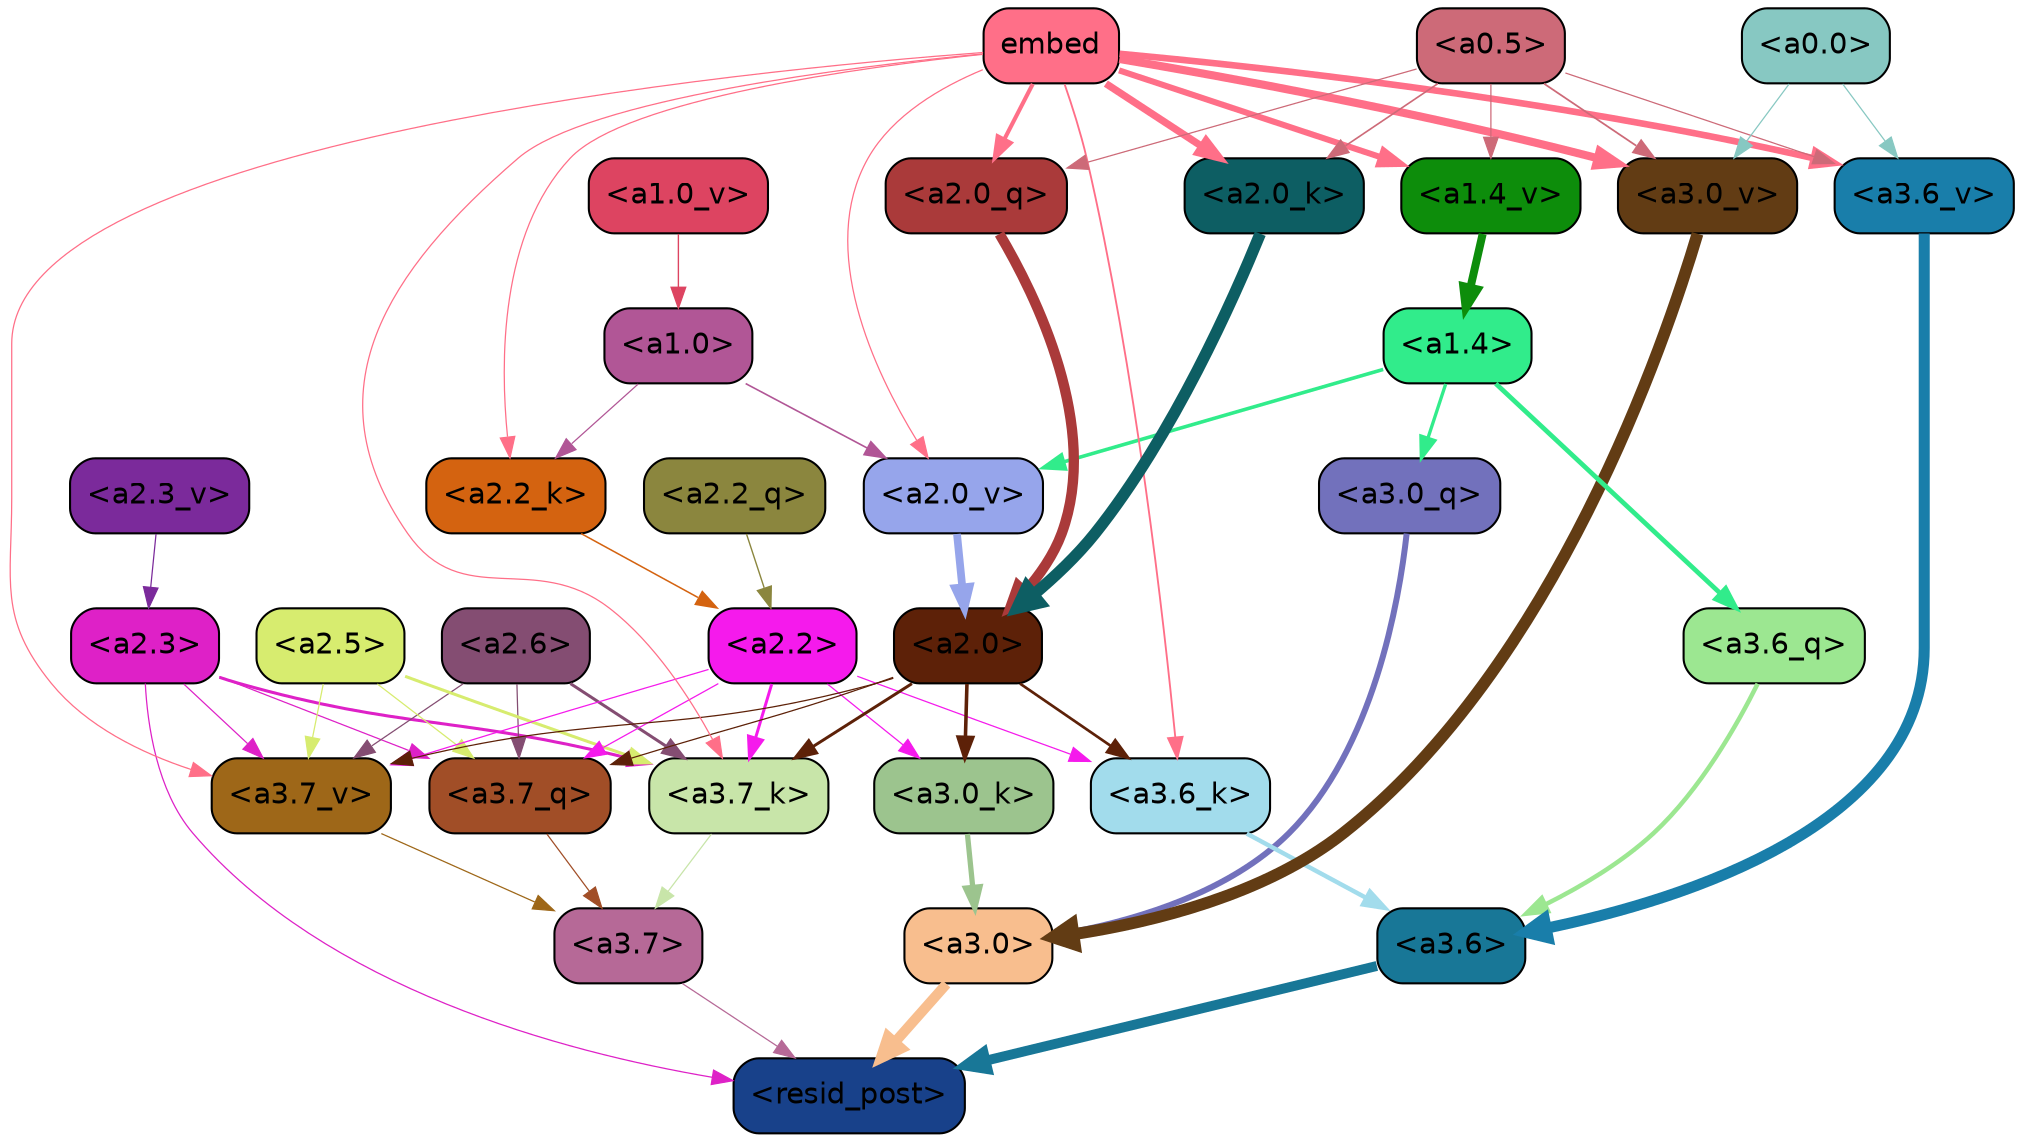 strict digraph "" {
	graph [bgcolor=transparent,
		layout=dot,
		overlap=false,
		splines=true
	];
	"<a3.7>"	[color=black,
		fillcolor="#b66997",
		fontname=Helvetica,
		shape=box,
		style="filled, rounded"];
	"<resid_post>"	[color=black,
		fillcolor="#18418a",
		fontname=Helvetica,
		shape=box,
		style="filled, rounded"];
	"<a3.7>" -> "<resid_post>"	[color="#b66997",
		penwidth=0.6];
	"<a3.6>"	[color=black,
		fillcolor="#187797",
		fontname=Helvetica,
		shape=box,
		style="filled, rounded"];
	"<a3.6>" -> "<resid_post>"	[color="#187797",
		penwidth=4.746312499046326];
	"<a3.0>"	[color=black,
		fillcolor="#f8be8e",
		fontname=Helvetica,
		shape=box,
		style="filled, rounded"];
	"<a3.0>" -> "<resid_post>"	[color="#f8be8e",
		penwidth=4.896343111991882];
	"<a2.3>"	[color=black,
		fillcolor="#de21c7",
		fontname=Helvetica,
		shape=box,
		style="filled, rounded"];
	"<a2.3>" -> "<resid_post>"	[color="#de21c7",
		penwidth=0.6];
	"<a3.7_q>"	[color=black,
		fillcolor="#a14e27",
		fontname=Helvetica,
		shape=box,
		style="filled, rounded"];
	"<a2.3>" -> "<a3.7_q>"	[color="#de21c7",
		penwidth=0.6];
	"<a3.7_k>"	[color=black,
		fillcolor="#c8e5a9",
		fontname=Helvetica,
		shape=box,
		style="filled, rounded"];
	"<a2.3>" -> "<a3.7_k>"	[color="#de21c7",
		penwidth=1.467104621231556];
	"<a3.7_v>"	[color=black,
		fillcolor="#9e6718",
		fontname=Helvetica,
		shape=box,
		style="filled, rounded"];
	"<a2.3>" -> "<a3.7_v>"	[color="#de21c7",
		penwidth=0.6];
	"<a3.7_q>" -> "<a3.7>"	[color="#a14e27",
		penwidth=0.6];
	"<a3.6_q>"	[color=black,
		fillcolor="#9ce791",
		fontname=Helvetica,
		shape=box,
		style="filled, rounded"];
	"<a3.6_q>" -> "<a3.6>"	[color="#9ce791",
		penwidth=2.160832464694977];
	"<a3.0_q>"	[color=black,
		fillcolor="#7271bc",
		fontname=Helvetica,
		shape=box,
		style="filled, rounded"];
	"<a3.0_q>" -> "<a3.0>"	[color="#7271bc",
		penwidth=2.870753765106201];
	"<a3.7_k>" -> "<a3.7>"	[color="#c8e5a9",
		penwidth=0.6];
	"<a3.6_k>"	[color=black,
		fillcolor="#a2dcec",
		fontname=Helvetica,
		shape=box,
		style="filled, rounded"];
	"<a3.6_k>" -> "<a3.6>"	[color="#a2dcec",
		penwidth=2.13908451795578];
	"<a3.0_k>"	[color=black,
		fillcolor="#9cc48e",
		fontname=Helvetica,
		shape=box,
		style="filled, rounded"];
	"<a3.0_k>" -> "<a3.0>"	[color="#9cc48e",
		penwidth=2.520303964614868];
	"<a3.7_v>" -> "<a3.7>"	[color="#9e6718",
		penwidth=0.6];
	"<a3.6_v>"	[color=black,
		fillcolor="#197eaa",
		fontname=Helvetica,
		shape=box,
		style="filled, rounded"];
	"<a3.6_v>" -> "<a3.6>"	[color="#197eaa",
		penwidth=5.297133803367615];
	"<a3.0_v>"	[color=black,
		fillcolor="#623c14",
		fontname=Helvetica,
		shape=box,
		style="filled, rounded"];
	"<a3.0_v>" -> "<a3.0>"	[color="#623c14",
		penwidth=5.680712580680847];
	"<a2.6>"	[color=black,
		fillcolor="#844d72",
		fontname=Helvetica,
		shape=box,
		style="filled, rounded"];
	"<a2.6>" -> "<a3.7_q>"	[color="#844d72",
		penwidth=0.6];
	"<a2.6>" -> "<a3.7_k>"	[color="#844d72",
		penwidth=1.4453159049153328];
	"<a2.6>" -> "<a3.7_v>"	[color="#844d72",
		penwidth=0.6];
	"<a2.5>"	[color=black,
		fillcolor="#d7ec6f",
		fontname=Helvetica,
		shape=box,
		style="filled, rounded"];
	"<a2.5>" -> "<a3.7_q>"	[color="#d7ec6f",
		penwidth=0.6];
	"<a2.5>" -> "<a3.7_k>"	[color="#d7ec6f",
		penwidth=1.4526091292500496];
	"<a2.5>" -> "<a3.7_v>"	[color="#d7ec6f",
		penwidth=0.6];
	"<a2.2>"	[color=black,
		fillcolor="#f51aec",
		fontname=Helvetica,
		shape=box,
		style="filled, rounded"];
	"<a2.2>" -> "<a3.7_q>"	[color="#f51aec",
		penwidth=0.6];
	"<a2.2>" -> "<a3.7_k>"	[color="#f51aec",
		penwidth=1.4310357049107552];
	"<a2.2>" -> "<a3.6_k>"	[color="#f51aec",
		penwidth=0.6];
	"<a2.2>" -> "<a3.0_k>"	[color="#f51aec",
		penwidth=0.6];
	"<a2.2>" -> "<a3.7_v>"	[color="#f51aec",
		penwidth=0.6];
	"<a2.0>"	[color=black,
		fillcolor="#5d2108",
		fontname=Helvetica,
		shape=box,
		style="filled, rounded"];
	"<a2.0>" -> "<a3.7_q>"	[color="#5d2108",
		penwidth=0.6];
	"<a2.0>" -> "<a3.7_k>"	[color="#5d2108",
		penwidth=1.4314699843525887];
	"<a2.0>" -> "<a3.6_k>"	[color="#5d2108",
		penwidth=1.2950235605239868];
	"<a2.0>" -> "<a3.0_k>"	[color="#5d2108",
		penwidth=1.712992787361145];
	"<a2.0>" -> "<a3.7_v>"	[color="#5d2108",
		penwidth=0.6];
	"<a1.4>"	[color=black,
		fillcolor="#31ec8b",
		fontname=Helvetica,
		shape=box,
		style="filled, rounded"];
	"<a1.4>" -> "<a3.6_q>"	[color="#31ec8b",
		penwidth=2.2719132900238037];
	"<a1.4>" -> "<a3.0_q>"	[color="#31ec8b",
		penwidth=1.5932877659797668];
	"<a2.0_v>"	[color=black,
		fillcolor="#96a5eb",
		fontname=Helvetica,
		shape=box,
		style="filled, rounded"];
	"<a1.4>" -> "<a2.0_v>"	[color="#31ec8b",
		penwidth=1.7291951477527618];
	embed	[color=black,
		fillcolor="#ff6f88",
		fontname=Helvetica,
		shape=box,
		style="filled, rounded"];
	embed -> "<a3.7_k>"	[color="#ff6f88",
		penwidth=0.6];
	embed -> "<a3.6_k>"	[color="#ff6f88",
		penwidth=0.891706109046936];
	embed -> "<a3.7_v>"	[color="#ff6f88",
		penwidth=0.6];
	embed -> "<a3.6_v>"	[color="#ff6f88",
		penwidth=3.1766927242279053];
	embed -> "<a3.0_v>"	[color="#ff6f88",
		penwidth=3.9005755856633186];
	"<a2.0_q>"	[color=black,
		fillcolor="#aa3a3a",
		fontname=Helvetica,
		shape=box,
		style="filled, rounded"];
	embed -> "<a2.0_q>"	[color="#ff6f88",
		penwidth=1.9666987657546997];
	"<a2.2_k>"	[color=black,
		fillcolor="#d46310",
		fontname=Helvetica,
		shape=box,
		style="filled, rounded"];
	embed -> "<a2.2_k>"	[color="#ff6f88",
		penwidth=0.6];
	"<a2.0_k>"	[color=black,
		fillcolor="#0d5e63",
		fontname=Helvetica,
		shape=box,
		style="filled, rounded"];
	embed -> "<a2.0_k>"	[color="#ff6f88",
		penwidth=3.5067105293273926];
	embed -> "<a2.0_v>"	[color="#ff6f88",
		penwidth=0.6];
	"<a1.4_v>"	[color=black,
		fillcolor="#0d8d0b",
		fontname=Helvetica,
		shape=box,
		style="filled, rounded"];
	embed -> "<a1.4_v>"	[color="#ff6f88",
		penwidth=2.921818971633911];
	"<a0.5>"	[color=black,
		fillcolor="#cd6a78",
		fontname=Helvetica,
		shape=box,
		style="filled, rounded"];
	"<a0.5>" -> "<a3.6_v>"	[color="#cd6a78",
		penwidth=0.6];
	"<a0.5>" -> "<a3.0_v>"	[color="#cd6a78",
		penwidth=0.8493617177009583];
	"<a0.5>" -> "<a2.0_q>"	[color="#cd6a78",
		penwidth=0.6];
	"<a0.5>" -> "<a2.0_k>"	[color="#cd6a78",
		penwidth=0.7897228002548218];
	"<a0.5>" -> "<a1.4_v>"	[color="#cd6a78",
		penwidth=0.6];
	"<a0.0>"	[color=black,
		fillcolor="#87c8c2",
		fontname=Helvetica,
		shape=box,
		style="filled, rounded"];
	"<a0.0>" -> "<a3.6_v>"	[color="#87c8c2",
		penwidth=0.6];
	"<a0.0>" -> "<a3.0_v>"	[color="#87c8c2",
		penwidth=0.6];
	"<a2.2_q>"	[color=black,
		fillcolor="#8b863e",
		fontname=Helvetica,
		shape=box,
		style="filled, rounded"];
	"<a2.2_q>" -> "<a2.2>"	[color="#8b863e",
		penwidth=0.6677633281797171];
	"<a2.0_q>" -> "<a2.0>"	[color="#aa3a3a",
		penwidth=4.966194009408355];
	"<a2.2_k>" -> "<a2.2>"	[color="#d46310",
		penwidth=0.7399393804371357];
	"<a2.0_k>" -> "<a2.0>"	[color="#0d5e63",
		penwidth=5.5817058570683];
	"<a2.3_v>"	[color=black,
		fillcolor="#7b2a9b",
		fontname=Helvetica,
		shape=box,
		style="filled, rounded"];
	"<a2.3_v>" -> "<a2.3>"	[color="#7b2a9b",
		penwidth=0.6];
	"<a2.0_v>" -> "<a2.0>"	[color="#96a5eb",
		penwidth=3.7102378383278847];
	"<a1.0>"	[color=black,
		fillcolor="#b15696",
		fontname=Helvetica,
		shape=box,
		style="filled, rounded"];
	"<a1.0>" -> "<a2.2_k>"	[color="#b15696",
		penwidth=0.6];
	"<a1.0>" -> "<a2.0_v>"	[color="#b15696",
		penwidth=0.7823128998279572];
	"<a1.4_v>" -> "<a1.4>"	[color="#0d8d0b",
		penwidth=3.84571635723114];
	"<a1.0_v>"	[color=black,
		fillcolor="#dd4461",
		fontname=Helvetica,
		shape=box,
		style="filled, rounded"];
	"<a1.0_v>" -> "<a1.0>"	[color="#dd4461",
		penwidth=0.6638844013214111];
}
